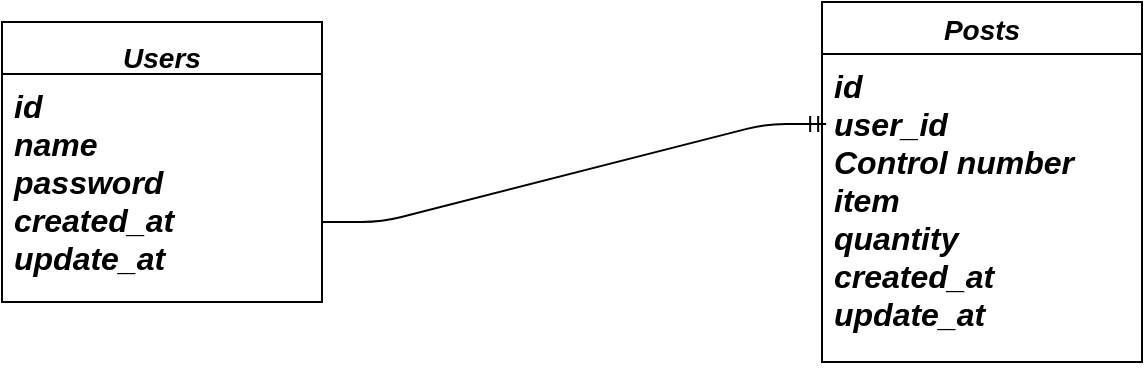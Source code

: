 <mxfile>
    <diagram id="xM9ZbW6MU19YyD_EhwEg" name="ページ1">
        <mxGraphModel dx="1138" dy="680" grid="1" gridSize="10" guides="1" tooltips="1" connect="1" arrows="1" fold="1" page="1" pageScale="1" pageWidth="827" pageHeight="1169" math="0" shadow="0">
            <root>
                <mxCell id="0"/>
                <mxCell id="1" parent="0"/>
                <mxCell id="2" value="Users" style="swimlane;fontStyle=3;childLayout=stackLayout;horizontal=1;startSize=26;horizontalStack=0;resizeParent=1;resizeParentMax=0;resizeLast=0;collapsible=1;marginBottom=0;align=center;fontSize=14;spacingTop=4;spacingBottom=-4;verticalAlign=middle;" parent="1" vertex="1">
                    <mxGeometry x="100" y="180" width="160" height="140" as="geometry"/>
                </mxCell>
                <mxCell id="3" value="id&#10;name&#10;password&#10;created_at&#10;update_at&#10;" style="text;strokeColor=none;fillColor=none;spacingLeft=4;spacingRight=4;overflow=hidden;rotatable=0;points=[[0,0.5],[1,0.5]];portConstraint=eastwest;fontSize=16;align=left;fontStyle=3;fontFamily=Helvetica;" parent="2" vertex="1">
                    <mxGeometry y="26" width="160" height="114" as="geometry"/>
                </mxCell>
                <mxCell id="7" value="Posts" style="swimlane;fontStyle=3;childLayout=stackLayout;horizontal=1;startSize=26;horizontalStack=0;resizeParent=1;resizeParentMax=0;resizeLast=0;collapsible=1;marginBottom=0;align=center;fontSize=14;fontFamily=Helvetica;" parent="1" vertex="1">
                    <mxGeometry x="510" y="170" width="160" height="180" as="geometry"/>
                </mxCell>
                <mxCell id="8" value="id&#10;user_id&#10;Control number&#10;item&#10;quantity&#10;created_at&#10;update_at" style="text;strokeColor=none;fillColor=none;spacingLeft=4;spacingRight=4;overflow=hidden;rotatable=0;points=[[0,0.5],[1,0.5]];portConstraint=eastwest;fontSize=16;fontStyle=3" parent="7" vertex="1">
                    <mxGeometry y="26" width="160" height="154" as="geometry"/>
                </mxCell>
                <mxCell id="15" value="" style="edgeStyle=entityRelationEdgeStyle;fontSize=12;html=1;endArrow=ERmandOne;fontFamily=Helvetica;entryX=0.013;entryY=0.227;entryDx=0;entryDy=0;entryPerimeter=0;" parent="1" target="8" edge="1">
                    <mxGeometry width="100" height="100" relative="1" as="geometry">
                        <mxPoint x="260" y="280" as="sourcePoint"/>
                        <mxPoint x="360" y="180" as="targetPoint"/>
                    </mxGeometry>
                </mxCell>
            </root>
        </mxGraphModel>
    </diagram>
</mxfile>